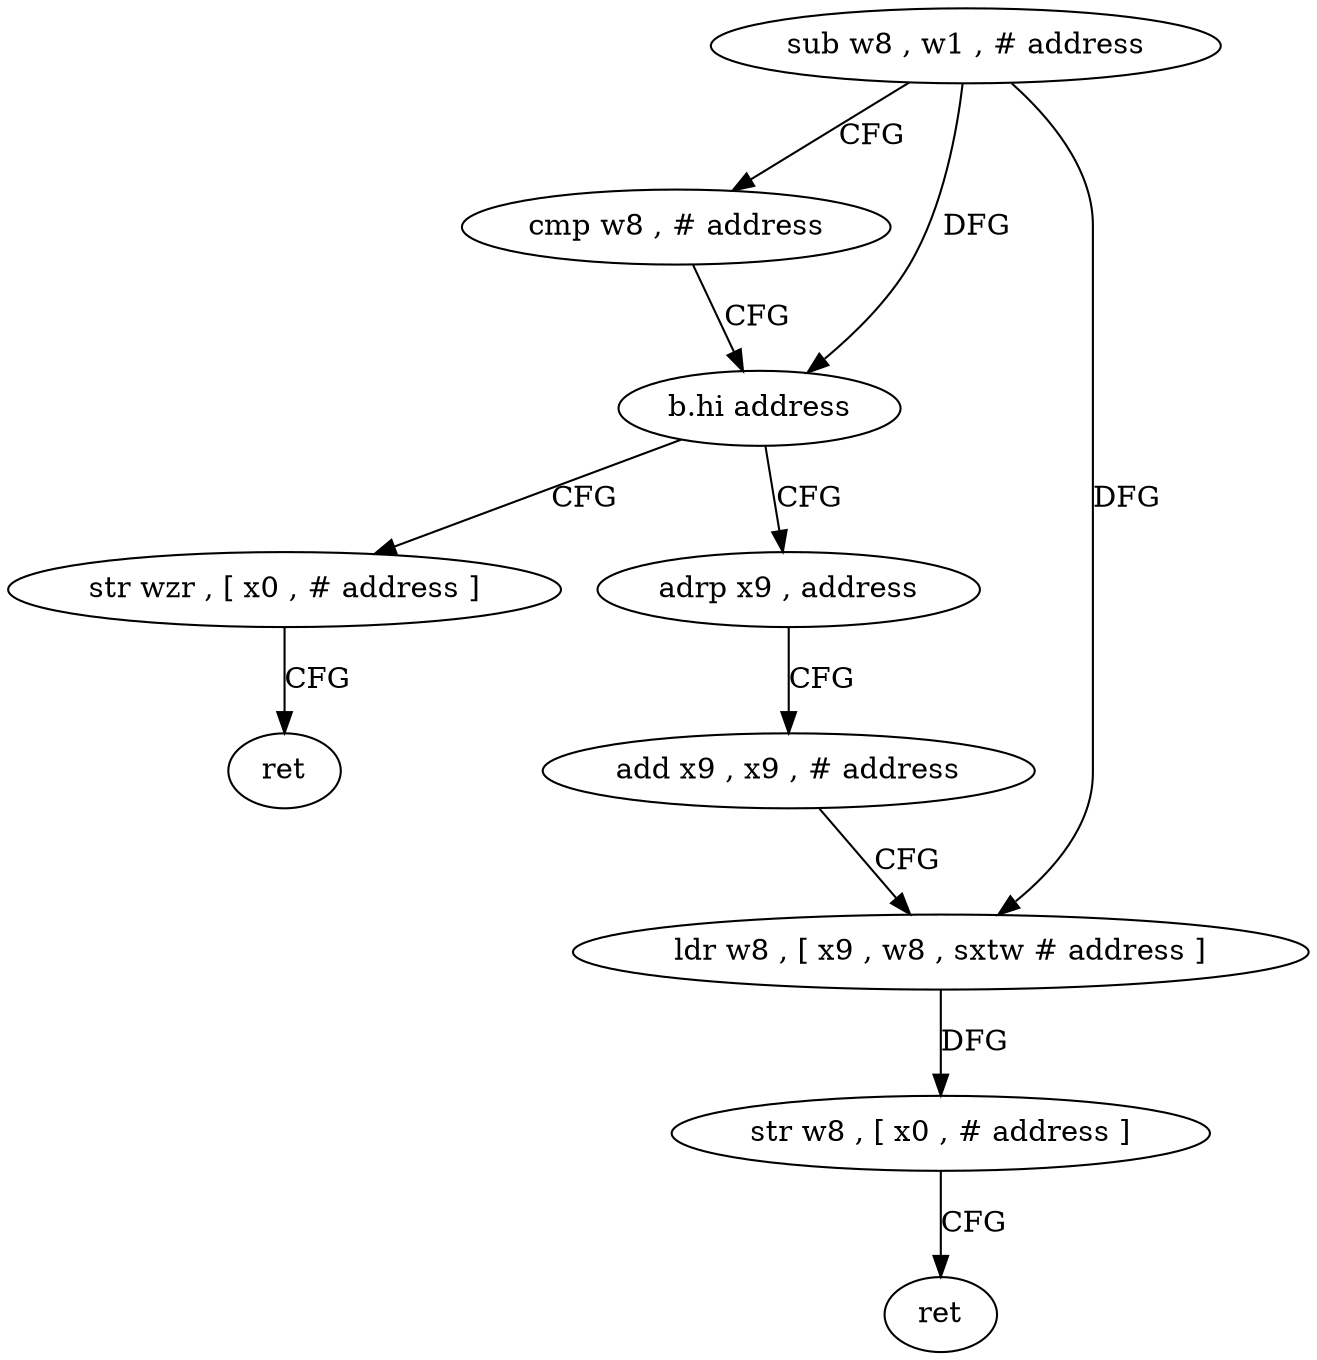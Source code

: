 digraph "func" {
"4215668" [label = "sub w8 , w1 , # address" ]
"4215672" [label = "cmp w8 , # address" ]
"4215676" [label = "b.hi address" ]
"4215700" [label = "str wzr , [ x0 , # address ]" ]
"4215680" [label = "adrp x9 , address" ]
"4215704" [label = "ret" ]
"4215684" [label = "add x9 , x9 , # address" ]
"4215688" [label = "ldr w8 , [ x9 , w8 , sxtw # address ]" ]
"4215692" [label = "str w8 , [ x0 , # address ]" ]
"4215696" [label = "ret" ]
"4215668" -> "4215672" [ label = "CFG" ]
"4215668" -> "4215676" [ label = "DFG" ]
"4215668" -> "4215688" [ label = "DFG" ]
"4215672" -> "4215676" [ label = "CFG" ]
"4215676" -> "4215700" [ label = "CFG" ]
"4215676" -> "4215680" [ label = "CFG" ]
"4215700" -> "4215704" [ label = "CFG" ]
"4215680" -> "4215684" [ label = "CFG" ]
"4215684" -> "4215688" [ label = "CFG" ]
"4215688" -> "4215692" [ label = "DFG" ]
"4215692" -> "4215696" [ label = "CFG" ]
}
